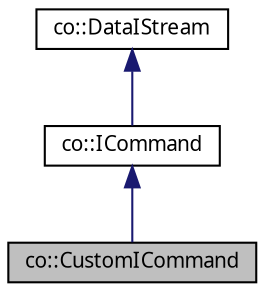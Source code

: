 digraph "co::CustomICommand"
{
  edge [fontname="Sans",fontsize="10",labelfontname="Sans",labelfontsize="10"];
  node [fontname="Sans",fontsize="10",shape=record];
  Node1 [label="co::CustomICommand",height=0.2,width=0.4,color="black", fillcolor="grey75", style="filled" fontcolor="black"];
  Node2 -> Node1 [dir="back",color="midnightblue",fontsize="10",style="solid",fontname="Sans"];
  Node2 [label="co::ICommand",height=0.2,width=0.4,color="black", fillcolor="white", style="filled",URL="$classco_1_1ICommand.html",tooltip="A class managing received commands. "];
  Node3 -> Node2 [dir="back",color="midnightblue",fontsize="10",style="solid",fontname="Sans"];
  Node3 [label="co::DataIStream",height=0.2,width=0.4,color="black", fillcolor="white", style="filled",URL="$classco_1_1DataIStream.html",tooltip="A std::istream-like input data stream for binary data. "];
}
